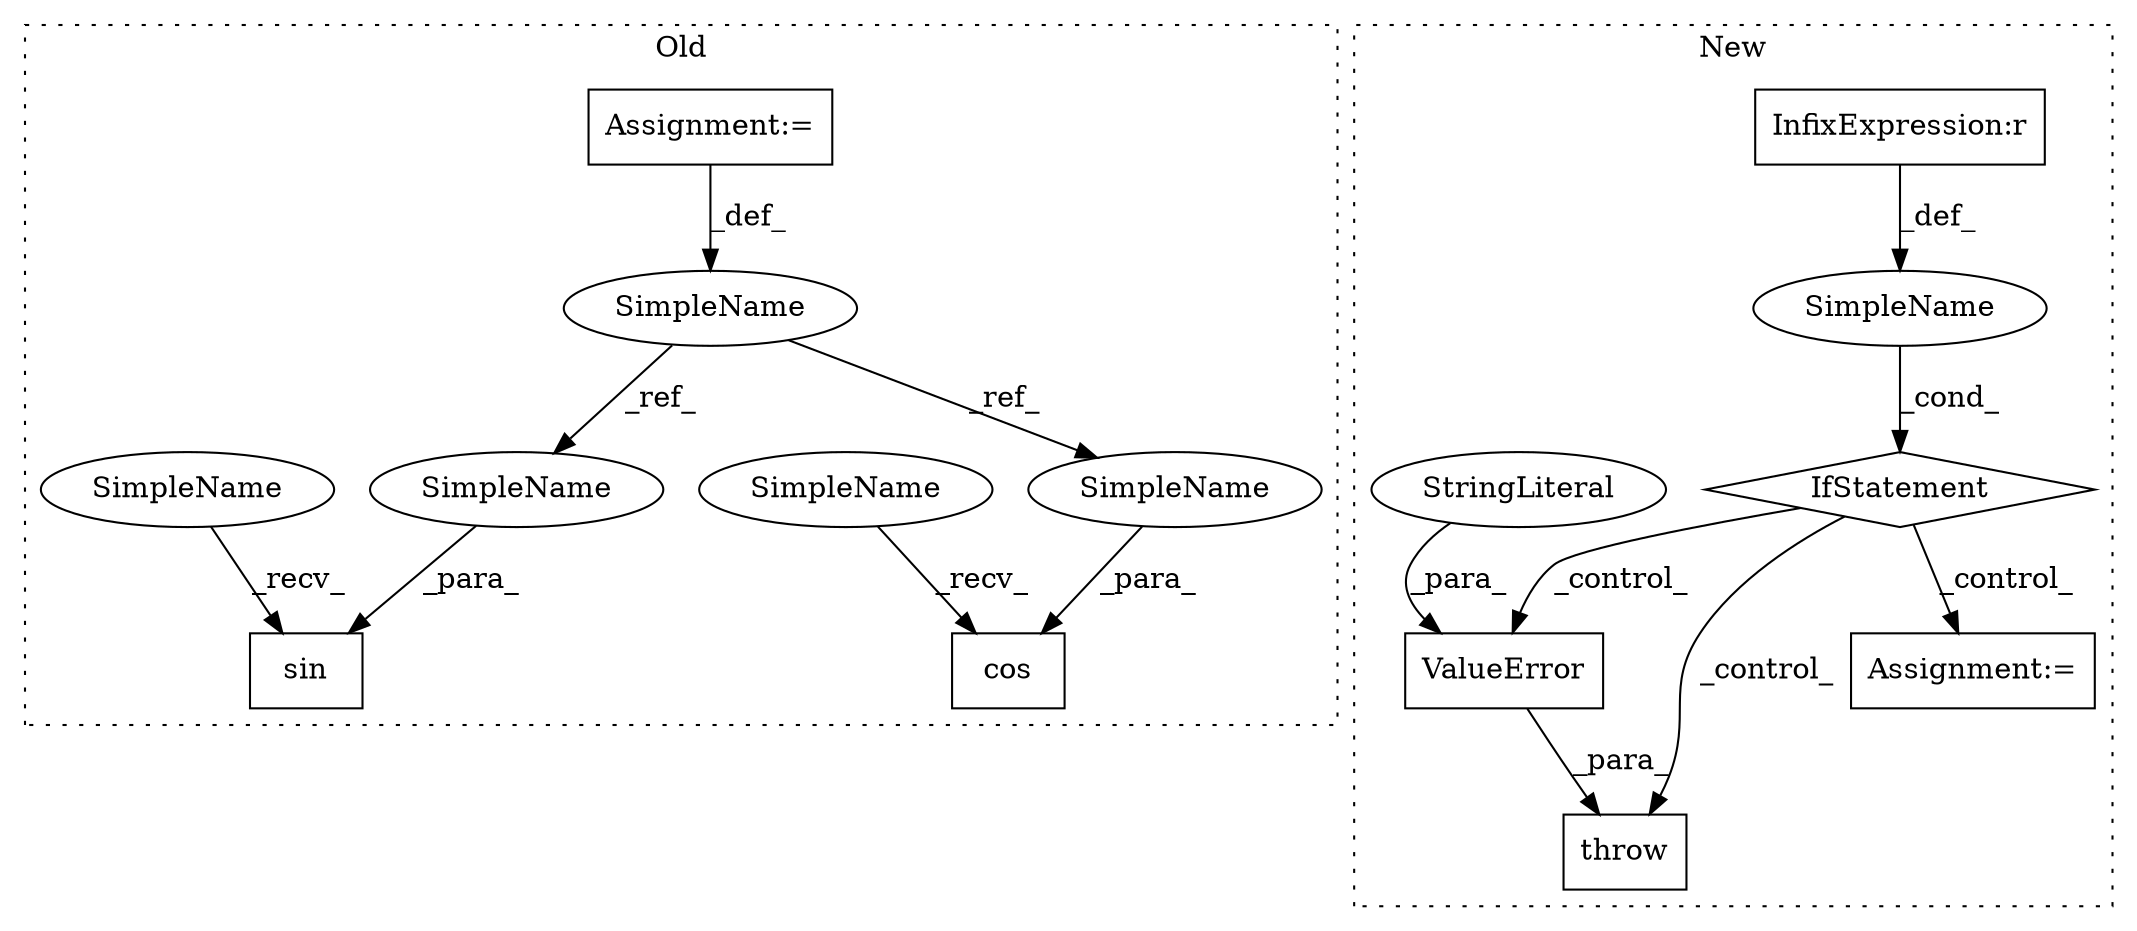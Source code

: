 digraph G {
subgraph cluster0 {
1 [label="cos" a="32" s="2727,2736" l="4,1" shape="box"];
4 [label="SimpleName" a="42" s="2591" l="5" shape="ellipse"];
5 [label="sin" a="32" s="2747,2756" l="4,1" shape="box"];
11 [label="Assignment:=" a="7" s="2591" l="5" shape="box"];
12 [label="SimpleName" a="42" s="2731" l="5" shape="ellipse"];
13 [label="SimpleName" a="42" s="2751" l="5" shape="ellipse"];
14 [label="SimpleName" a="42" s="2722" l="4" shape="ellipse"];
15 [label="SimpleName" a="42" s="2742" l="4" shape="ellipse"];
label = "Old";
style="dotted";
}
subgraph cluster1 {
2 [label="throw" a="53" s="2547" l="6" shape="box"];
3 [label="IfStatement" a="25" s="2517,2537" l="4,2" shape="diamond"];
6 [label="ValueError" a="32" s="2553,2602" l="11,1" shape="box"];
7 [label="SimpleName" a="42" s="" l="" shape="ellipse"];
8 [label="StringLiteral" a="45" s="2564" l="38" shape="ellipse"];
9 [label="InfixExpression:r" a="27" s="2532" l="4" shape="box"];
10 [label="Assignment:=" a="7" s="2616" l="1" shape="box"];
label = "New";
style="dotted";
}
3 -> 10 [label="_control_"];
3 -> 2 [label="_control_"];
3 -> 6 [label="_control_"];
4 -> 12 [label="_ref_"];
4 -> 13 [label="_ref_"];
6 -> 2 [label="_para_"];
7 -> 3 [label="_cond_"];
8 -> 6 [label="_para_"];
9 -> 7 [label="_def_"];
11 -> 4 [label="_def_"];
12 -> 1 [label="_para_"];
13 -> 5 [label="_para_"];
14 -> 1 [label="_recv_"];
15 -> 5 [label="_recv_"];
}
